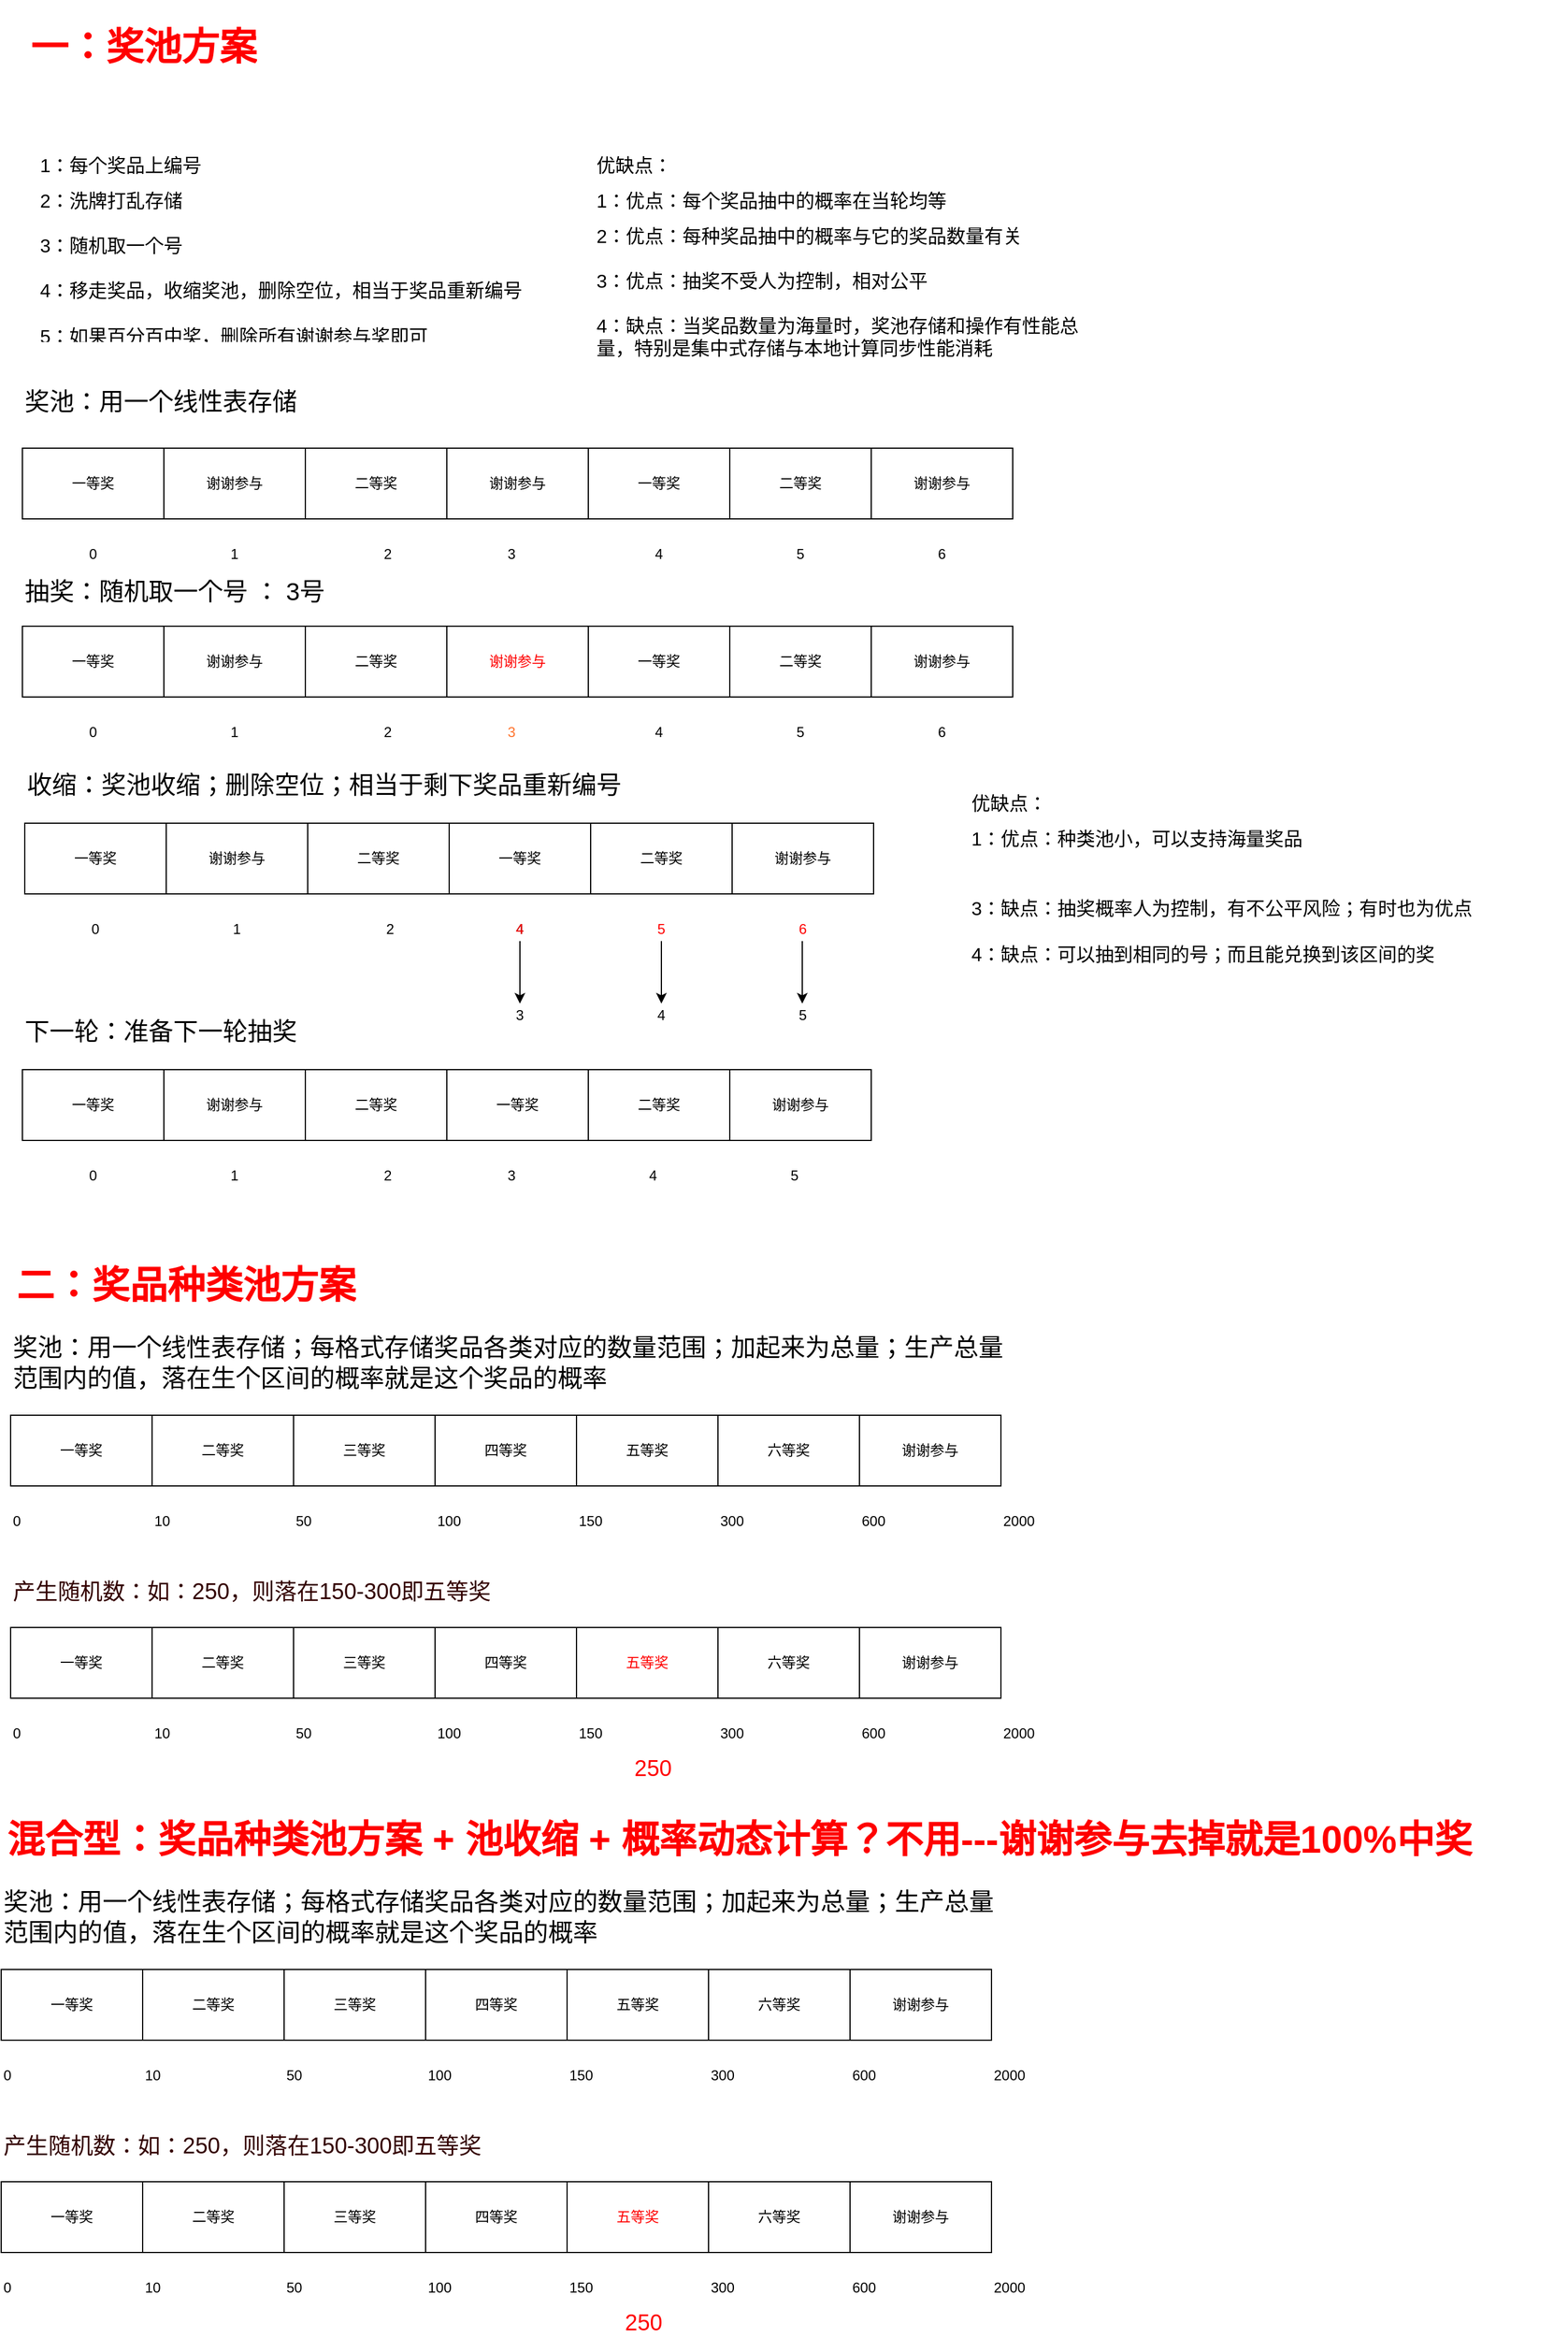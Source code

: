 <mxfile version="14.8.6" type="github">
  <diagram id="Z5xzxhm7ZqA-9We6Hihh" name="第 1 页">
    <mxGraphModel dx="1278" dy="1673" grid="1" gridSize="10" guides="1" tooltips="1" connect="1" arrows="1" fold="1" page="1" pageScale="1" pageWidth="827" pageHeight="1169" math="0" shadow="0">
      <root>
        <mxCell id="0" />
        <mxCell id="1" parent="0" />
        <mxCell id="oC6Kfuh_bPXCMeebPesq-1" value="" style="rounded=0;whiteSpace=wrap;html=1;" vertex="1" parent="1">
          <mxGeometry x="150" y="140" width="830" height="60" as="geometry" />
        </mxCell>
        <mxCell id="oC6Kfuh_bPXCMeebPesq-2" value="一等奖" style="rounded=0;whiteSpace=wrap;html=1;" vertex="1" parent="1">
          <mxGeometry x="150" y="140" width="120" height="60" as="geometry" />
        </mxCell>
        <mxCell id="oC6Kfuh_bPXCMeebPesq-3" value="谢谢参与" style="rounded=0;whiteSpace=wrap;html=1;" vertex="1" parent="1">
          <mxGeometry x="270" y="140" width="120" height="60" as="geometry" />
        </mxCell>
        <mxCell id="oC6Kfuh_bPXCMeebPesq-4" value="二等奖" style="rounded=0;whiteSpace=wrap;html=1;" vertex="1" parent="1">
          <mxGeometry x="390" y="140" width="120" height="60" as="geometry" />
        </mxCell>
        <mxCell id="oC6Kfuh_bPXCMeebPesq-5" value="&lt;span&gt;谢谢参与&lt;/span&gt;" style="rounded=0;whiteSpace=wrap;html=1;" vertex="1" parent="1">
          <mxGeometry x="510" y="140" width="120" height="60" as="geometry" />
        </mxCell>
        <mxCell id="oC6Kfuh_bPXCMeebPesq-6" value="一等奖" style="rounded=0;whiteSpace=wrap;html=1;" vertex="1" parent="1">
          <mxGeometry x="630" y="140" width="120" height="60" as="geometry" />
        </mxCell>
        <mxCell id="oC6Kfuh_bPXCMeebPesq-7" value="二等奖" style="rounded=0;whiteSpace=wrap;html=1;" vertex="1" parent="1">
          <mxGeometry x="750" y="140" width="120" height="60" as="geometry" />
        </mxCell>
        <mxCell id="oC6Kfuh_bPXCMeebPesq-8" value="&lt;span&gt;谢谢参与&lt;/span&gt;" style="rounded=0;whiteSpace=wrap;html=1;" vertex="1" parent="1">
          <mxGeometry x="870" y="140" width="120" height="60" as="geometry" />
        </mxCell>
        <mxCell id="oC6Kfuh_bPXCMeebPesq-9" value="0" style="text;html=1;strokeColor=none;fillColor=none;align=center;verticalAlign=middle;whiteSpace=wrap;rounded=0;" vertex="1" parent="1">
          <mxGeometry x="190" y="220" width="40" height="20" as="geometry" />
        </mxCell>
        <mxCell id="oC6Kfuh_bPXCMeebPesq-10" value="4" style="text;html=1;strokeColor=none;fillColor=none;align=center;verticalAlign=middle;whiteSpace=wrap;rounded=0;" vertex="1" parent="1">
          <mxGeometry x="670" y="220" width="40" height="20" as="geometry" />
        </mxCell>
        <mxCell id="oC6Kfuh_bPXCMeebPesq-11" value="3" style="text;html=1;strokeColor=none;fillColor=none;align=center;verticalAlign=middle;whiteSpace=wrap;rounded=0;" vertex="1" parent="1">
          <mxGeometry x="545" y="220" width="40" height="20" as="geometry" />
        </mxCell>
        <mxCell id="oC6Kfuh_bPXCMeebPesq-12" value="2" style="text;html=1;strokeColor=none;fillColor=none;align=center;verticalAlign=middle;whiteSpace=wrap;rounded=0;" vertex="1" parent="1">
          <mxGeometry x="440" y="220" width="40" height="20" as="geometry" />
        </mxCell>
        <mxCell id="oC6Kfuh_bPXCMeebPesq-13" value="1" style="text;html=1;strokeColor=none;fillColor=none;align=center;verticalAlign=middle;whiteSpace=wrap;rounded=0;" vertex="1" parent="1">
          <mxGeometry x="310" y="220" width="40" height="20" as="geometry" />
        </mxCell>
        <mxCell id="oC6Kfuh_bPXCMeebPesq-16" value="5" style="text;html=1;strokeColor=none;fillColor=none;align=center;verticalAlign=middle;whiteSpace=wrap;rounded=0;" vertex="1" parent="1">
          <mxGeometry x="790" y="220" width="40" height="20" as="geometry" />
        </mxCell>
        <mxCell id="oC6Kfuh_bPXCMeebPesq-17" value="6" style="text;html=1;strokeColor=none;fillColor=none;align=center;verticalAlign=middle;whiteSpace=wrap;rounded=0;" vertex="1" parent="1">
          <mxGeometry x="910" y="220" width="40" height="20" as="geometry" />
        </mxCell>
        <mxCell id="oC6Kfuh_bPXCMeebPesq-18" value="奖池：用一个线性表存储" style="text;html=1;strokeColor=none;fillColor=none;align=left;verticalAlign=middle;whiteSpace=wrap;rounded=0;fontSize=21;" vertex="1" parent="1">
          <mxGeometry x="150" y="90" width="260" height="20" as="geometry" />
        </mxCell>
        <mxCell id="oC6Kfuh_bPXCMeebPesq-19" value="&lt;h1 style=&quot;font-size: 16px&quot;&gt;&lt;span style=&quot;font-weight: normal ; font-size: 16px&quot;&gt;1：每个奖品上编号&lt;/span&gt;&lt;/h1&gt;&lt;div&gt;&lt;span style=&quot;font-weight: normal ; font-size: 16px&quot;&gt;2：洗牌打乱存储&lt;/span&gt;&lt;/div&gt;&lt;div&gt;&lt;span style=&quot;font-weight: normal ; font-size: 16px&quot;&gt;&lt;br&gt;&lt;/span&gt;&lt;/div&gt;&lt;div&gt;&lt;span style=&quot;font-weight: normal ; font-size: 16px&quot;&gt;3：随机取一个号&lt;/span&gt;&lt;/div&gt;&lt;div&gt;&lt;span style=&quot;font-weight: normal ; font-size: 16px&quot;&gt;&lt;br&gt;&lt;/span&gt;&lt;/div&gt;&lt;div&gt;&lt;span style=&quot;font-weight: normal ; font-size: 16px&quot;&gt;4：移走奖品，收缩奖池，删除空位，相当于奖品重新编号&lt;/span&gt;&lt;/div&gt;&lt;div&gt;&lt;span style=&quot;font-weight: normal ; font-size: 16px&quot;&gt;&lt;br&gt;&lt;/span&gt;&lt;/div&gt;&lt;div&gt;&lt;span style=&quot;font-weight: normal ; font-size: 16px&quot;&gt;5：如果百分百中奖，删除所有谢谢参与奖即可&lt;/span&gt;&lt;/div&gt;" style="text;html=1;strokeColor=none;fillColor=none;spacing=5;spacingTop=-20;whiteSpace=wrap;overflow=hidden;rounded=0;fontSize=16;fontStyle=1" vertex="1" parent="1">
          <mxGeometry x="160" y="-110" width="448" height="160" as="geometry" />
        </mxCell>
        <mxCell id="oC6Kfuh_bPXCMeebPesq-20" value="" style="rounded=0;whiteSpace=wrap;html=1;" vertex="1" parent="1">
          <mxGeometry x="150" y="291" width="830" height="60" as="geometry" />
        </mxCell>
        <mxCell id="oC6Kfuh_bPXCMeebPesq-21" value="一等奖" style="rounded=0;whiteSpace=wrap;html=1;" vertex="1" parent="1">
          <mxGeometry x="150" y="291" width="120" height="60" as="geometry" />
        </mxCell>
        <mxCell id="oC6Kfuh_bPXCMeebPesq-22" value="谢谢参与" style="rounded=0;whiteSpace=wrap;html=1;" vertex="1" parent="1">
          <mxGeometry x="270" y="291" width="120" height="60" as="geometry" />
        </mxCell>
        <mxCell id="oC6Kfuh_bPXCMeebPesq-23" value="二等奖" style="rounded=0;whiteSpace=wrap;html=1;" vertex="1" parent="1">
          <mxGeometry x="390" y="291" width="120" height="60" as="geometry" />
        </mxCell>
        <mxCell id="oC6Kfuh_bPXCMeebPesq-24" value="&lt;span&gt;谢谢参与&lt;/span&gt;" style="rounded=0;whiteSpace=wrap;html=1;fontColor=#FF0000;" vertex="1" parent="1">
          <mxGeometry x="510" y="291" width="120" height="60" as="geometry" />
        </mxCell>
        <mxCell id="oC6Kfuh_bPXCMeebPesq-25" value="一等奖" style="rounded=0;whiteSpace=wrap;html=1;" vertex="1" parent="1">
          <mxGeometry x="630" y="291" width="120" height="60" as="geometry" />
        </mxCell>
        <mxCell id="oC6Kfuh_bPXCMeebPesq-26" value="二等奖" style="rounded=0;whiteSpace=wrap;html=1;" vertex="1" parent="1">
          <mxGeometry x="750" y="291" width="120" height="60" as="geometry" />
        </mxCell>
        <mxCell id="oC6Kfuh_bPXCMeebPesq-27" value="&lt;span&gt;谢谢参与&lt;/span&gt;" style="rounded=0;whiteSpace=wrap;html=1;" vertex="1" parent="1">
          <mxGeometry x="870" y="291" width="120" height="60" as="geometry" />
        </mxCell>
        <mxCell id="oC6Kfuh_bPXCMeebPesq-28" value="0" style="text;html=1;strokeColor=none;fillColor=none;align=center;verticalAlign=middle;whiteSpace=wrap;rounded=0;" vertex="1" parent="1">
          <mxGeometry x="190" y="371" width="40" height="20" as="geometry" />
        </mxCell>
        <mxCell id="oC6Kfuh_bPXCMeebPesq-29" value="4" style="text;html=1;strokeColor=none;fillColor=none;align=center;verticalAlign=middle;whiteSpace=wrap;rounded=0;" vertex="1" parent="1">
          <mxGeometry x="670" y="371" width="40" height="20" as="geometry" />
        </mxCell>
        <mxCell id="oC6Kfuh_bPXCMeebPesq-30" value="3" style="text;html=1;strokeColor=none;fillColor=none;align=center;verticalAlign=middle;whiteSpace=wrap;rounded=0;fontColor=#FF7530;" vertex="1" parent="1">
          <mxGeometry x="545" y="371" width="40" height="20" as="geometry" />
        </mxCell>
        <mxCell id="oC6Kfuh_bPXCMeebPesq-31" value="2" style="text;html=1;strokeColor=none;fillColor=none;align=center;verticalAlign=middle;whiteSpace=wrap;rounded=0;" vertex="1" parent="1">
          <mxGeometry x="440" y="371" width="40" height="20" as="geometry" />
        </mxCell>
        <mxCell id="oC6Kfuh_bPXCMeebPesq-32" value="1" style="text;html=1;strokeColor=none;fillColor=none;align=center;verticalAlign=middle;whiteSpace=wrap;rounded=0;" vertex="1" parent="1">
          <mxGeometry x="310" y="371" width="40" height="20" as="geometry" />
        </mxCell>
        <mxCell id="oC6Kfuh_bPXCMeebPesq-33" value="5" style="text;html=1;strokeColor=none;fillColor=none;align=center;verticalAlign=middle;whiteSpace=wrap;rounded=0;" vertex="1" parent="1">
          <mxGeometry x="790" y="371" width="40" height="20" as="geometry" />
        </mxCell>
        <mxCell id="oC6Kfuh_bPXCMeebPesq-34" value="6" style="text;html=1;strokeColor=none;fillColor=none;align=center;verticalAlign=middle;whiteSpace=wrap;rounded=0;" vertex="1" parent="1">
          <mxGeometry x="910" y="371" width="40" height="20" as="geometry" />
        </mxCell>
        <mxCell id="oC6Kfuh_bPXCMeebPesq-35" value="抽奖：随机取一个号 ： 3号" style="text;html=1;strokeColor=none;fillColor=none;align=left;verticalAlign=middle;whiteSpace=wrap;rounded=0;fontSize=21;" vertex="1" parent="1">
          <mxGeometry x="150" y="251" width="260" height="20" as="geometry" />
        </mxCell>
        <mxCell id="oC6Kfuh_bPXCMeebPesq-39" value="一等奖" style="rounded=0;whiteSpace=wrap;html=1;" vertex="1" parent="1">
          <mxGeometry x="152" y="458" width="120" height="60" as="geometry" />
        </mxCell>
        <mxCell id="oC6Kfuh_bPXCMeebPesq-40" value="谢谢参与" style="rounded=0;whiteSpace=wrap;html=1;" vertex="1" parent="1">
          <mxGeometry x="272" y="458" width="120" height="60" as="geometry" />
        </mxCell>
        <mxCell id="oC6Kfuh_bPXCMeebPesq-41" value="二等奖" style="rounded=0;whiteSpace=wrap;html=1;" vertex="1" parent="1">
          <mxGeometry x="392" y="458" width="120" height="60" as="geometry" />
        </mxCell>
        <mxCell id="oC6Kfuh_bPXCMeebPesq-43" value="一等奖" style="rounded=0;whiteSpace=wrap;html=1;" vertex="1" parent="1">
          <mxGeometry x="512" y="458" width="120" height="60" as="geometry" />
        </mxCell>
        <mxCell id="oC6Kfuh_bPXCMeebPesq-44" value="二等奖" style="rounded=0;whiteSpace=wrap;html=1;" vertex="1" parent="1">
          <mxGeometry x="632" y="458" width="120" height="60" as="geometry" />
        </mxCell>
        <mxCell id="oC6Kfuh_bPXCMeebPesq-45" value="&lt;span&gt;谢谢参与&lt;/span&gt;" style="rounded=0;whiteSpace=wrap;html=1;" vertex="1" parent="1">
          <mxGeometry x="752" y="458" width="120" height="60" as="geometry" />
        </mxCell>
        <mxCell id="oC6Kfuh_bPXCMeebPesq-46" value="0" style="text;html=1;strokeColor=none;fillColor=none;align=center;verticalAlign=middle;whiteSpace=wrap;rounded=0;" vertex="1" parent="1">
          <mxGeometry x="192" y="538" width="40" height="20" as="geometry" />
        </mxCell>
        <mxCell id="oC6Kfuh_bPXCMeebPesq-47" value="4" style="text;html=1;strokeColor=none;fillColor=none;align=center;verticalAlign=middle;whiteSpace=wrap;rounded=0;" vertex="1" parent="1">
          <mxGeometry x="552" y="538" width="40" height="20" as="geometry" />
        </mxCell>
        <mxCell id="oC6Kfuh_bPXCMeebPesq-49" value="2" style="text;html=1;strokeColor=none;fillColor=none;align=center;verticalAlign=middle;whiteSpace=wrap;rounded=0;" vertex="1" parent="1">
          <mxGeometry x="442" y="538" width="40" height="20" as="geometry" />
        </mxCell>
        <mxCell id="oC6Kfuh_bPXCMeebPesq-50" value="1" style="text;html=1;strokeColor=none;fillColor=none;align=center;verticalAlign=middle;whiteSpace=wrap;rounded=0;" vertex="1" parent="1">
          <mxGeometry x="312" y="538" width="40" height="20" as="geometry" />
        </mxCell>
        <mxCell id="oC6Kfuh_bPXCMeebPesq-51" value="5" style="text;html=1;strokeColor=none;fillColor=none;align=center;verticalAlign=middle;whiteSpace=wrap;rounded=0;fontColor=#FF0000;" vertex="1" parent="1">
          <mxGeometry x="672" y="538" width="40" height="20" as="geometry" />
        </mxCell>
        <mxCell id="oC6Kfuh_bPXCMeebPesq-52" value="6" style="text;html=1;strokeColor=none;fillColor=none;align=center;verticalAlign=middle;whiteSpace=wrap;rounded=0;fontColor=#FF0000;" vertex="1" parent="1">
          <mxGeometry x="792" y="538" width="40" height="20" as="geometry" />
        </mxCell>
        <mxCell id="oC6Kfuh_bPXCMeebPesq-53" value="收缩：奖池收缩；删除空位；相当于剩下奖品重新编号" style="text;html=1;strokeColor=none;fillColor=none;align=left;verticalAlign=middle;whiteSpace=wrap;rounded=0;fontSize=21;" vertex="1" parent="1">
          <mxGeometry x="152" y="415" width="578" height="20" as="geometry" />
        </mxCell>
        <mxCell id="oC6Kfuh_bPXCMeebPesq-54" value="4" style="text;html=1;strokeColor=none;fillColor=none;align=center;verticalAlign=middle;whiteSpace=wrap;rounded=0;fontColor=#FF0000;" vertex="1" parent="1">
          <mxGeometry x="552" y="538" width="40" height="20" as="geometry" />
        </mxCell>
        <mxCell id="oC6Kfuh_bPXCMeebPesq-55" value="3" style="text;html=1;strokeColor=none;fillColor=none;align=center;verticalAlign=middle;whiteSpace=wrap;rounded=0;" vertex="1" parent="1">
          <mxGeometry x="552" y="611" width="40" height="20" as="geometry" />
        </mxCell>
        <mxCell id="oC6Kfuh_bPXCMeebPesq-56" value="5" style="text;html=1;strokeColor=none;fillColor=none;align=center;verticalAlign=middle;whiteSpace=wrap;rounded=0;" vertex="1" parent="1">
          <mxGeometry x="792" y="611" width="40" height="20" as="geometry" />
        </mxCell>
        <mxCell id="oC6Kfuh_bPXCMeebPesq-57" value="4" style="text;html=1;strokeColor=none;fillColor=none;align=center;verticalAlign=middle;whiteSpace=wrap;rounded=0;" vertex="1" parent="1">
          <mxGeometry x="672" y="611" width="40" height="20" as="geometry" />
        </mxCell>
        <mxCell id="oC6Kfuh_bPXCMeebPesq-58" value="" style="endArrow=classic;html=1;fontSize=16;fontColor=#FF0000;entryX=0.5;entryY=0;entryDx=0;entryDy=0;exitX=0.5;exitY=1;exitDx=0;exitDy=0;" edge="1" parent="1" source="oC6Kfuh_bPXCMeebPesq-54" target="oC6Kfuh_bPXCMeebPesq-55">
          <mxGeometry width="50" height="50" relative="1" as="geometry">
            <mxPoint x="572" y="571" as="sourcePoint" />
            <mxPoint x="480" y="651" as="targetPoint" />
          </mxGeometry>
        </mxCell>
        <mxCell id="oC6Kfuh_bPXCMeebPesq-59" value="" style="endArrow=classic;html=1;fontSize=16;fontColor=#FF0000;entryX=0.5;entryY=0;entryDx=0;entryDy=0;exitX=0.5;exitY=1;exitDx=0;exitDy=0;" edge="1" parent="1">
          <mxGeometry width="50" height="50" relative="1" as="geometry">
            <mxPoint x="692" y="558" as="sourcePoint" />
            <mxPoint x="692" y="611" as="targetPoint" />
          </mxGeometry>
        </mxCell>
        <mxCell id="oC6Kfuh_bPXCMeebPesq-62" value="" style="endArrow=classic;html=1;fontSize=16;fontColor=#FF0000;entryX=0.5;entryY=0;entryDx=0;entryDy=0;exitX=0.5;exitY=1;exitDx=0;exitDy=0;" edge="1" parent="1">
          <mxGeometry width="50" height="50" relative="1" as="geometry">
            <mxPoint x="811.5" y="558" as="sourcePoint" />
            <mxPoint x="811.5" y="611" as="targetPoint" />
          </mxGeometry>
        </mxCell>
        <mxCell id="oC6Kfuh_bPXCMeebPesq-63" value="一等奖" style="rounded=0;whiteSpace=wrap;html=1;" vertex="1" parent="1">
          <mxGeometry x="150" y="667" width="120" height="60" as="geometry" />
        </mxCell>
        <mxCell id="oC6Kfuh_bPXCMeebPesq-64" value="谢谢参与" style="rounded=0;whiteSpace=wrap;html=1;" vertex="1" parent="1">
          <mxGeometry x="270" y="667" width="120" height="60" as="geometry" />
        </mxCell>
        <mxCell id="oC6Kfuh_bPXCMeebPesq-65" value="二等奖" style="rounded=0;whiteSpace=wrap;html=1;" vertex="1" parent="1">
          <mxGeometry x="390" y="667" width="120" height="60" as="geometry" />
        </mxCell>
        <mxCell id="oC6Kfuh_bPXCMeebPesq-66" value="一等奖" style="rounded=0;whiteSpace=wrap;html=1;" vertex="1" parent="1">
          <mxGeometry x="510" y="667" width="120" height="60" as="geometry" />
        </mxCell>
        <mxCell id="oC6Kfuh_bPXCMeebPesq-67" value="二等奖" style="rounded=0;whiteSpace=wrap;html=1;" vertex="1" parent="1">
          <mxGeometry x="630" y="667" width="120" height="60" as="geometry" />
        </mxCell>
        <mxCell id="oC6Kfuh_bPXCMeebPesq-68" value="&lt;span&gt;谢谢参与&lt;/span&gt;" style="rounded=0;whiteSpace=wrap;html=1;" vertex="1" parent="1">
          <mxGeometry x="750" y="667" width="120" height="60" as="geometry" />
        </mxCell>
        <mxCell id="oC6Kfuh_bPXCMeebPesq-69" value="0" style="text;html=1;strokeColor=none;fillColor=none;align=center;verticalAlign=middle;whiteSpace=wrap;rounded=0;" vertex="1" parent="1">
          <mxGeometry x="190" y="747" width="40" height="20" as="geometry" />
        </mxCell>
        <mxCell id="oC6Kfuh_bPXCMeebPesq-71" value="2" style="text;html=1;strokeColor=none;fillColor=none;align=center;verticalAlign=middle;whiteSpace=wrap;rounded=0;" vertex="1" parent="1">
          <mxGeometry x="440" y="747" width="40" height="20" as="geometry" />
        </mxCell>
        <mxCell id="oC6Kfuh_bPXCMeebPesq-72" value="1" style="text;html=1;strokeColor=none;fillColor=none;align=center;verticalAlign=middle;whiteSpace=wrap;rounded=0;" vertex="1" parent="1">
          <mxGeometry x="310" y="747" width="40" height="20" as="geometry" />
        </mxCell>
        <mxCell id="oC6Kfuh_bPXCMeebPesq-75" value="下一轮：准备下一轮抽奖" style="text;html=1;strokeColor=none;fillColor=none;align=left;verticalAlign=middle;whiteSpace=wrap;rounded=0;fontSize=21;" vertex="1" parent="1">
          <mxGeometry x="150" y="624" width="578" height="20" as="geometry" />
        </mxCell>
        <mxCell id="oC6Kfuh_bPXCMeebPesq-77" value="3" style="text;html=1;strokeColor=none;fillColor=none;align=center;verticalAlign=middle;whiteSpace=wrap;rounded=0;" vertex="1" parent="1">
          <mxGeometry x="545" y="747" width="40" height="20" as="geometry" />
        </mxCell>
        <mxCell id="oC6Kfuh_bPXCMeebPesq-78" value="5" style="text;html=1;strokeColor=none;fillColor=none;align=center;verticalAlign=middle;whiteSpace=wrap;rounded=0;" vertex="1" parent="1">
          <mxGeometry x="785" y="747" width="40" height="20" as="geometry" />
        </mxCell>
        <mxCell id="oC6Kfuh_bPXCMeebPesq-79" value="4" style="text;html=1;strokeColor=none;fillColor=none;align=center;verticalAlign=middle;whiteSpace=wrap;rounded=0;" vertex="1" parent="1">
          <mxGeometry x="665" y="747" width="40" height="20" as="geometry" />
        </mxCell>
        <mxCell id="oC6Kfuh_bPXCMeebPesq-83" value="&lt;h1 style=&quot;font-size: 16px&quot;&gt;&lt;span style=&quot;font-weight: 400&quot;&gt;优缺点：&lt;/span&gt;&lt;/h1&gt;&lt;h1 style=&quot;font-size: 16px&quot;&gt;&lt;span style=&quot;font-weight: normal ; font-size: 16px&quot;&gt;1：优点：每个奖品抽中的概率在当轮均等&lt;/span&gt;&lt;/h1&gt;&lt;div&gt;&lt;span style=&quot;font-weight: normal ; font-size: 16px&quot;&gt;2：优点：每种奖品抽中的概率与它的奖品数量有关&lt;/span&gt;&lt;/div&gt;&lt;div&gt;&lt;span style=&quot;font-weight: normal ; font-size: 16px&quot;&gt;&lt;br&gt;&lt;/span&gt;&lt;/div&gt;&lt;div&gt;&lt;span style=&quot;font-weight: normal ; font-size: 16px&quot;&gt;3：优点：抽奖不受人为控制，相对公平&lt;/span&gt;&lt;/div&gt;&lt;div&gt;&lt;span style=&quot;font-weight: normal ; font-size: 16px&quot;&gt;&lt;br&gt;&lt;/span&gt;&lt;/div&gt;&lt;div&gt;&lt;span style=&quot;font-weight: normal ; font-size: 16px&quot;&gt;4：缺点：当奖品数量为海量时，奖池存储和操作有性能总量，特别是集中式存储与本地计算同步性能消耗&lt;br&gt;&lt;/span&gt;&lt;/div&gt;" style="text;html=1;strokeColor=none;fillColor=none;spacing=5;spacingTop=-20;whiteSpace=wrap;overflow=hidden;rounded=0;fontSize=16;fontStyle=1" vertex="1" parent="1">
          <mxGeometry x="632" y="-110" width="448" height="180" as="geometry" />
        </mxCell>
        <mxCell id="oC6Kfuh_bPXCMeebPesq-84" value="&lt;h1&gt;一：奖池方案&lt;/h1&gt;" style="text;html=1;strokeColor=none;fillColor=none;spacing=5;spacingTop=-20;whiteSpace=wrap;overflow=hidden;rounded=0;fontSize=16;fontColor=#FF0000;align=left;" vertex="1" parent="1">
          <mxGeometry x="152" y="-230" width="428" height="70" as="geometry" />
        </mxCell>
        <mxCell id="oC6Kfuh_bPXCMeebPesq-85" value="&lt;h1&gt;二：奖品种类池方案&lt;/h1&gt;" style="text;html=1;strokeColor=none;fillColor=none;spacing=5;spacingTop=-20;whiteSpace=wrap;overflow=hidden;rounded=0;fontSize=16;fontColor=#FF0000;align=left;" vertex="1" parent="1">
          <mxGeometry x="140" y="820" width="428" height="70" as="geometry" />
        </mxCell>
        <mxCell id="oC6Kfuh_bPXCMeebPesq-86" value="" style="rounded=0;whiteSpace=wrap;html=1;" vertex="1" parent="1">
          <mxGeometry x="140" y="960" width="830" height="60" as="geometry" />
        </mxCell>
        <mxCell id="oC6Kfuh_bPXCMeebPesq-87" value="一等奖" style="rounded=0;whiteSpace=wrap;html=1;" vertex="1" parent="1">
          <mxGeometry x="140" y="960" width="120" height="60" as="geometry" />
        </mxCell>
        <mxCell id="oC6Kfuh_bPXCMeebPesq-88" value="二等奖" style="rounded=0;whiteSpace=wrap;html=1;" vertex="1" parent="1">
          <mxGeometry x="260" y="960" width="120" height="60" as="geometry" />
        </mxCell>
        <mxCell id="oC6Kfuh_bPXCMeebPesq-89" value="三等奖" style="rounded=0;whiteSpace=wrap;html=1;" vertex="1" parent="1">
          <mxGeometry x="380" y="960" width="120" height="60" as="geometry" />
        </mxCell>
        <mxCell id="oC6Kfuh_bPXCMeebPesq-90" value="四等奖" style="rounded=0;whiteSpace=wrap;html=1;" vertex="1" parent="1">
          <mxGeometry x="500" y="960" width="120" height="60" as="geometry" />
        </mxCell>
        <mxCell id="oC6Kfuh_bPXCMeebPesq-91" value="五等奖" style="rounded=0;whiteSpace=wrap;html=1;" vertex="1" parent="1">
          <mxGeometry x="620" y="960" width="120" height="60" as="geometry" />
        </mxCell>
        <mxCell id="oC6Kfuh_bPXCMeebPesq-92" value="六等奖" style="rounded=0;whiteSpace=wrap;html=1;" vertex="1" parent="1">
          <mxGeometry x="740" y="960" width="120" height="60" as="geometry" />
        </mxCell>
        <mxCell id="oC6Kfuh_bPXCMeebPesq-93" value="&lt;span&gt;谢谢参与&lt;/span&gt;" style="rounded=0;whiteSpace=wrap;html=1;" vertex="1" parent="1">
          <mxGeometry x="860" y="960" width="120" height="60" as="geometry" />
        </mxCell>
        <mxCell id="oC6Kfuh_bPXCMeebPesq-94" value="0" style="text;html=1;strokeColor=none;fillColor=none;align=left;verticalAlign=middle;whiteSpace=wrap;rounded=0;" vertex="1" parent="1">
          <mxGeometry x="140" y="1040" width="40" height="20" as="geometry" />
        </mxCell>
        <mxCell id="oC6Kfuh_bPXCMeebPesq-97" value="100" style="text;html=1;strokeColor=none;fillColor=none;align=left;verticalAlign=middle;whiteSpace=wrap;rounded=0;" vertex="1" parent="1">
          <mxGeometry x="500" y="1040" width="40" height="20" as="geometry" />
        </mxCell>
        <mxCell id="oC6Kfuh_bPXCMeebPesq-98" value="50" style="text;html=1;strokeColor=none;fillColor=none;align=left;verticalAlign=middle;whiteSpace=wrap;rounded=0;" vertex="1" parent="1">
          <mxGeometry x="380" y="1040" width="40" height="20" as="geometry" />
        </mxCell>
        <mxCell id="oC6Kfuh_bPXCMeebPesq-101" value="奖池：用一个线性表存储；每格式存储奖品各类对应的数量范围；加起来为总量；生产总量范围内的值，落在生个区间的概率就是这个奖品的概率" style="text;html=1;strokeColor=none;fillColor=none;align=left;verticalAlign=middle;whiteSpace=wrap;rounded=0;fontSize=21;" vertex="1" parent="1">
          <mxGeometry x="140" y="880" width="850" height="70" as="geometry" />
        </mxCell>
        <mxCell id="oC6Kfuh_bPXCMeebPesq-102" value="10" style="text;html=1;strokeColor=none;fillColor=none;align=left;verticalAlign=middle;whiteSpace=wrap;rounded=0;" vertex="1" parent="1">
          <mxGeometry x="260" y="1040" width="40" height="20" as="geometry" />
        </mxCell>
        <mxCell id="oC6Kfuh_bPXCMeebPesq-104" value="150" style="text;html=1;strokeColor=none;fillColor=none;align=left;verticalAlign=middle;whiteSpace=wrap;rounded=0;" vertex="1" parent="1">
          <mxGeometry x="620" y="1040" width="40" height="20" as="geometry" />
        </mxCell>
        <mxCell id="oC6Kfuh_bPXCMeebPesq-105" value="300" style="text;html=1;strokeColor=none;fillColor=none;align=left;verticalAlign=middle;whiteSpace=wrap;rounded=0;" vertex="1" parent="1">
          <mxGeometry x="740" y="1040" width="40" height="20" as="geometry" />
        </mxCell>
        <mxCell id="oC6Kfuh_bPXCMeebPesq-106" value="600" style="text;html=1;strokeColor=none;fillColor=none;align=left;verticalAlign=middle;whiteSpace=wrap;rounded=0;" vertex="1" parent="1">
          <mxGeometry x="860" y="1040" width="40" height="20" as="geometry" />
        </mxCell>
        <mxCell id="oC6Kfuh_bPXCMeebPesq-107" value="2000" style="text;html=1;strokeColor=none;fillColor=none;align=left;verticalAlign=middle;whiteSpace=wrap;rounded=0;" vertex="1" parent="1">
          <mxGeometry x="980" y="1040" width="40" height="20" as="geometry" />
        </mxCell>
        <mxCell id="oC6Kfuh_bPXCMeebPesq-108" value="" style="rounded=0;whiteSpace=wrap;html=1;" vertex="1" parent="1">
          <mxGeometry x="140" y="1140" width="830" height="60" as="geometry" />
        </mxCell>
        <mxCell id="oC6Kfuh_bPXCMeebPesq-109" value="一等奖" style="rounded=0;whiteSpace=wrap;html=1;" vertex="1" parent="1">
          <mxGeometry x="140" y="1140" width="120" height="60" as="geometry" />
        </mxCell>
        <mxCell id="oC6Kfuh_bPXCMeebPesq-110" value="二等奖" style="rounded=0;whiteSpace=wrap;html=1;" vertex="1" parent="1">
          <mxGeometry x="260" y="1140" width="120" height="60" as="geometry" />
        </mxCell>
        <mxCell id="oC6Kfuh_bPXCMeebPesq-111" value="三等奖" style="rounded=0;whiteSpace=wrap;html=1;" vertex="1" parent="1">
          <mxGeometry x="380" y="1140" width="120" height="60" as="geometry" />
        </mxCell>
        <mxCell id="oC6Kfuh_bPXCMeebPesq-112" value="四等奖" style="rounded=0;whiteSpace=wrap;html=1;" vertex="1" parent="1">
          <mxGeometry x="500" y="1140" width="120" height="60" as="geometry" />
        </mxCell>
        <mxCell id="oC6Kfuh_bPXCMeebPesq-113" value="五等奖" style="rounded=0;whiteSpace=wrap;html=1;fontColor=#FF0000;" vertex="1" parent="1">
          <mxGeometry x="620" y="1140" width="120" height="60" as="geometry" />
        </mxCell>
        <mxCell id="oC6Kfuh_bPXCMeebPesq-114" value="六等奖" style="rounded=0;whiteSpace=wrap;html=1;" vertex="1" parent="1">
          <mxGeometry x="740" y="1140" width="120" height="60" as="geometry" />
        </mxCell>
        <mxCell id="oC6Kfuh_bPXCMeebPesq-115" value="&lt;span&gt;谢谢参与&lt;/span&gt;" style="rounded=0;whiteSpace=wrap;html=1;" vertex="1" parent="1">
          <mxGeometry x="860" y="1140" width="120" height="60" as="geometry" />
        </mxCell>
        <mxCell id="oC6Kfuh_bPXCMeebPesq-116" value="0" style="text;html=1;strokeColor=none;fillColor=none;align=left;verticalAlign=middle;whiteSpace=wrap;rounded=0;" vertex="1" parent="1">
          <mxGeometry x="140" y="1220" width="40" height="20" as="geometry" />
        </mxCell>
        <mxCell id="oC6Kfuh_bPXCMeebPesq-117" value="100" style="text;html=1;strokeColor=none;fillColor=none;align=left;verticalAlign=middle;whiteSpace=wrap;rounded=0;" vertex="1" parent="1">
          <mxGeometry x="500" y="1220" width="40" height="20" as="geometry" />
        </mxCell>
        <mxCell id="oC6Kfuh_bPXCMeebPesq-118" value="50" style="text;html=1;strokeColor=none;fillColor=none;align=left;verticalAlign=middle;whiteSpace=wrap;rounded=0;" vertex="1" parent="1">
          <mxGeometry x="380" y="1220" width="40" height="20" as="geometry" />
        </mxCell>
        <mxCell id="oC6Kfuh_bPXCMeebPesq-119" value="10" style="text;html=1;strokeColor=none;fillColor=none;align=left;verticalAlign=middle;whiteSpace=wrap;rounded=0;" vertex="1" parent="1">
          <mxGeometry x="260" y="1220" width="40" height="20" as="geometry" />
        </mxCell>
        <mxCell id="oC6Kfuh_bPXCMeebPesq-120" value="150" style="text;html=1;strokeColor=none;fillColor=none;align=left;verticalAlign=middle;whiteSpace=wrap;rounded=0;" vertex="1" parent="1">
          <mxGeometry x="620" y="1220" width="40" height="20" as="geometry" />
        </mxCell>
        <mxCell id="oC6Kfuh_bPXCMeebPesq-121" value="300" style="text;html=1;strokeColor=none;fillColor=none;align=left;verticalAlign=middle;whiteSpace=wrap;rounded=0;" vertex="1" parent="1">
          <mxGeometry x="740" y="1220" width="40" height="20" as="geometry" />
        </mxCell>
        <mxCell id="oC6Kfuh_bPXCMeebPesq-122" value="600" style="text;html=1;strokeColor=none;fillColor=none;align=left;verticalAlign=middle;whiteSpace=wrap;rounded=0;" vertex="1" parent="1">
          <mxGeometry x="860" y="1220" width="40" height="20" as="geometry" />
        </mxCell>
        <mxCell id="oC6Kfuh_bPXCMeebPesq-123" value="2000" style="text;html=1;strokeColor=none;fillColor=none;align=left;verticalAlign=middle;whiteSpace=wrap;rounded=0;" vertex="1" parent="1">
          <mxGeometry x="980" y="1220" width="40" height="20" as="geometry" />
        </mxCell>
        <mxCell id="oC6Kfuh_bPXCMeebPesq-124" value="产生随机数：如：250，则落在150-300即五等奖" style="text;html=1;strokeColor=none;fillColor=none;align=left;verticalAlign=middle;whiteSpace=wrap;rounded=0;fontSize=19;fontColor=#330000;fontStyle=0" vertex="1" parent="1">
          <mxGeometry x="140" y="1100" width="520" height="20" as="geometry" />
        </mxCell>
        <mxCell id="oC6Kfuh_bPXCMeebPesq-125" value="250" style="text;html=1;strokeColor=none;fillColor=none;align=center;verticalAlign=middle;whiteSpace=wrap;rounded=0;fontSize=19;fontColor=#FF0000;" vertex="1" parent="1">
          <mxGeometry x="665" y="1250" width="40" height="20" as="geometry" />
        </mxCell>
        <mxCell id="oC6Kfuh_bPXCMeebPesq-126" value="&lt;h1&gt;混合型：奖品种类池方案 +&amp;nbsp;池收缩 +&amp;nbsp;概率动态计算？不用---谢谢参与去掉就是100%中奖&lt;/h1&gt;" style="text;html=1;strokeColor=none;fillColor=none;spacing=5;spacingTop=-20;whiteSpace=wrap;overflow=hidden;rounded=0;fontSize=16;fontColor=#FF0000;align=left;" vertex="1" parent="1">
          <mxGeometry x="132" y="1290" width="1328" height="70" as="geometry" />
        </mxCell>
        <mxCell id="oC6Kfuh_bPXCMeebPesq-127" value="" style="rounded=0;whiteSpace=wrap;html=1;" vertex="1" parent="1">
          <mxGeometry x="132" y="1430" width="830" height="60" as="geometry" />
        </mxCell>
        <mxCell id="oC6Kfuh_bPXCMeebPesq-128" value="一等奖" style="rounded=0;whiteSpace=wrap;html=1;" vertex="1" parent="1">
          <mxGeometry x="132" y="1430" width="120" height="60" as="geometry" />
        </mxCell>
        <mxCell id="oC6Kfuh_bPXCMeebPesq-129" value="二等奖" style="rounded=0;whiteSpace=wrap;html=1;" vertex="1" parent="1">
          <mxGeometry x="252" y="1430" width="120" height="60" as="geometry" />
        </mxCell>
        <mxCell id="oC6Kfuh_bPXCMeebPesq-130" value="三等奖" style="rounded=0;whiteSpace=wrap;html=1;" vertex="1" parent="1">
          <mxGeometry x="372" y="1430" width="120" height="60" as="geometry" />
        </mxCell>
        <mxCell id="oC6Kfuh_bPXCMeebPesq-131" value="四等奖" style="rounded=0;whiteSpace=wrap;html=1;" vertex="1" parent="1">
          <mxGeometry x="492" y="1430" width="120" height="60" as="geometry" />
        </mxCell>
        <mxCell id="oC6Kfuh_bPXCMeebPesq-132" value="五等奖" style="rounded=0;whiteSpace=wrap;html=1;" vertex="1" parent="1">
          <mxGeometry x="612" y="1430" width="120" height="60" as="geometry" />
        </mxCell>
        <mxCell id="oC6Kfuh_bPXCMeebPesq-133" value="六等奖" style="rounded=0;whiteSpace=wrap;html=1;" vertex="1" parent="1">
          <mxGeometry x="732" y="1430" width="120" height="60" as="geometry" />
        </mxCell>
        <mxCell id="oC6Kfuh_bPXCMeebPesq-134" value="&lt;span&gt;谢谢参与&lt;/span&gt;" style="rounded=0;whiteSpace=wrap;html=1;" vertex="1" parent="1">
          <mxGeometry x="852" y="1430" width="120" height="60" as="geometry" />
        </mxCell>
        <mxCell id="oC6Kfuh_bPXCMeebPesq-135" value="0" style="text;html=1;strokeColor=none;fillColor=none;align=left;verticalAlign=middle;whiteSpace=wrap;rounded=0;" vertex="1" parent="1">
          <mxGeometry x="132" y="1510" width="40" height="20" as="geometry" />
        </mxCell>
        <mxCell id="oC6Kfuh_bPXCMeebPesq-136" value="100" style="text;html=1;strokeColor=none;fillColor=none;align=left;verticalAlign=middle;whiteSpace=wrap;rounded=0;" vertex="1" parent="1">
          <mxGeometry x="492" y="1510" width="40" height="20" as="geometry" />
        </mxCell>
        <mxCell id="oC6Kfuh_bPXCMeebPesq-137" value="50" style="text;html=1;strokeColor=none;fillColor=none;align=left;verticalAlign=middle;whiteSpace=wrap;rounded=0;" vertex="1" parent="1">
          <mxGeometry x="372" y="1510" width="40" height="20" as="geometry" />
        </mxCell>
        <mxCell id="oC6Kfuh_bPXCMeebPesq-138" value="奖池：用一个线性表存储；每格式存储奖品各类对应的数量范围；加起来为总量；生产总量范围内的值，落在生个区间的概率就是这个奖品的概率" style="text;html=1;strokeColor=none;fillColor=none;align=left;verticalAlign=middle;whiteSpace=wrap;rounded=0;fontSize=21;" vertex="1" parent="1">
          <mxGeometry x="132" y="1350" width="850" height="70" as="geometry" />
        </mxCell>
        <mxCell id="oC6Kfuh_bPXCMeebPesq-139" value="10" style="text;html=1;strokeColor=none;fillColor=none;align=left;verticalAlign=middle;whiteSpace=wrap;rounded=0;" vertex="1" parent="1">
          <mxGeometry x="252" y="1510" width="40" height="20" as="geometry" />
        </mxCell>
        <mxCell id="oC6Kfuh_bPXCMeebPesq-140" value="150" style="text;html=1;strokeColor=none;fillColor=none;align=left;verticalAlign=middle;whiteSpace=wrap;rounded=0;" vertex="1" parent="1">
          <mxGeometry x="612" y="1510" width="40" height="20" as="geometry" />
        </mxCell>
        <mxCell id="oC6Kfuh_bPXCMeebPesq-141" value="300" style="text;html=1;strokeColor=none;fillColor=none;align=left;verticalAlign=middle;whiteSpace=wrap;rounded=0;" vertex="1" parent="1">
          <mxGeometry x="732" y="1510" width="40" height="20" as="geometry" />
        </mxCell>
        <mxCell id="oC6Kfuh_bPXCMeebPesq-142" value="600" style="text;html=1;strokeColor=none;fillColor=none;align=left;verticalAlign=middle;whiteSpace=wrap;rounded=0;" vertex="1" parent="1">
          <mxGeometry x="852" y="1510" width="40" height="20" as="geometry" />
        </mxCell>
        <mxCell id="oC6Kfuh_bPXCMeebPesq-143" value="2000" style="text;html=1;strokeColor=none;fillColor=none;align=left;verticalAlign=middle;whiteSpace=wrap;rounded=0;" vertex="1" parent="1">
          <mxGeometry x="972" y="1510" width="40" height="20" as="geometry" />
        </mxCell>
        <mxCell id="oC6Kfuh_bPXCMeebPesq-144" value="" style="rounded=0;whiteSpace=wrap;html=1;" vertex="1" parent="1">
          <mxGeometry x="132" y="1610" width="830" height="60" as="geometry" />
        </mxCell>
        <mxCell id="oC6Kfuh_bPXCMeebPesq-145" value="一等奖" style="rounded=0;whiteSpace=wrap;html=1;" vertex="1" parent="1">
          <mxGeometry x="132" y="1610" width="120" height="60" as="geometry" />
        </mxCell>
        <mxCell id="oC6Kfuh_bPXCMeebPesq-146" value="二等奖" style="rounded=0;whiteSpace=wrap;html=1;" vertex="1" parent="1">
          <mxGeometry x="252" y="1610" width="120" height="60" as="geometry" />
        </mxCell>
        <mxCell id="oC6Kfuh_bPXCMeebPesq-147" value="三等奖" style="rounded=0;whiteSpace=wrap;html=1;" vertex="1" parent="1">
          <mxGeometry x="372" y="1610" width="120" height="60" as="geometry" />
        </mxCell>
        <mxCell id="oC6Kfuh_bPXCMeebPesq-148" value="四等奖" style="rounded=0;whiteSpace=wrap;html=1;" vertex="1" parent="1">
          <mxGeometry x="492" y="1610" width="120" height="60" as="geometry" />
        </mxCell>
        <mxCell id="oC6Kfuh_bPXCMeebPesq-149" value="五等奖" style="rounded=0;whiteSpace=wrap;html=1;fontColor=#FF0000;" vertex="1" parent="1">
          <mxGeometry x="612" y="1610" width="120" height="60" as="geometry" />
        </mxCell>
        <mxCell id="oC6Kfuh_bPXCMeebPesq-150" value="六等奖" style="rounded=0;whiteSpace=wrap;html=1;" vertex="1" parent="1">
          <mxGeometry x="732" y="1610" width="120" height="60" as="geometry" />
        </mxCell>
        <mxCell id="oC6Kfuh_bPXCMeebPesq-151" value="&lt;span&gt;谢谢参与&lt;/span&gt;" style="rounded=0;whiteSpace=wrap;html=1;" vertex="1" parent="1">
          <mxGeometry x="852" y="1610" width="120" height="60" as="geometry" />
        </mxCell>
        <mxCell id="oC6Kfuh_bPXCMeebPesq-152" value="0" style="text;html=1;strokeColor=none;fillColor=none;align=left;verticalAlign=middle;whiteSpace=wrap;rounded=0;" vertex="1" parent="1">
          <mxGeometry x="132" y="1690" width="40" height="20" as="geometry" />
        </mxCell>
        <mxCell id="oC6Kfuh_bPXCMeebPesq-153" value="100" style="text;html=1;strokeColor=none;fillColor=none;align=left;verticalAlign=middle;whiteSpace=wrap;rounded=0;" vertex="1" parent="1">
          <mxGeometry x="492" y="1690" width="40" height="20" as="geometry" />
        </mxCell>
        <mxCell id="oC6Kfuh_bPXCMeebPesq-154" value="50" style="text;html=1;strokeColor=none;fillColor=none;align=left;verticalAlign=middle;whiteSpace=wrap;rounded=0;" vertex="1" parent="1">
          <mxGeometry x="372" y="1690" width="40" height="20" as="geometry" />
        </mxCell>
        <mxCell id="oC6Kfuh_bPXCMeebPesq-155" value="10" style="text;html=1;strokeColor=none;fillColor=none;align=left;verticalAlign=middle;whiteSpace=wrap;rounded=0;" vertex="1" parent="1">
          <mxGeometry x="252" y="1690" width="40" height="20" as="geometry" />
        </mxCell>
        <mxCell id="oC6Kfuh_bPXCMeebPesq-156" value="150" style="text;html=1;strokeColor=none;fillColor=none;align=left;verticalAlign=middle;whiteSpace=wrap;rounded=0;" vertex="1" parent="1">
          <mxGeometry x="612" y="1690" width="40" height="20" as="geometry" />
        </mxCell>
        <mxCell id="oC6Kfuh_bPXCMeebPesq-157" value="300" style="text;html=1;strokeColor=none;fillColor=none;align=left;verticalAlign=middle;whiteSpace=wrap;rounded=0;" vertex="1" parent="1">
          <mxGeometry x="732" y="1690" width="40" height="20" as="geometry" />
        </mxCell>
        <mxCell id="oC6Kfuh_bPXCMeebPesq-158" value="600" style="text;html=1;strokeColor=none;fillColor=none;align=left;verticalAlign=middle;whiteSpace=wrap;rounded=0;" vertex="1" parent="1">
          <mxGeometry x="852" y="1690" width="40" height="20" as="geometry" />
        </mxCell>
        <mxCell id="oC6Kfuh_bPXCMeebPesq-159" value="2000" style="text;html=1;strokeColor=none;fillColor=none;align=left;verticalAlign=middle;whiteSpace=wrap;rounded=0;" vertex="1" parent="1">
          <mxGeometry x="972" y="1690" width="40" height="20" as="geometry" />
        </mxCell>
        <mxCell id="oC6Kfuh_bPXCMeebPesq-160" value="产生随机数：如：250，则落在150-300即五等奖" style="text;html=1;strokeColor=none;fillColor=none;align=left;verticalAlign=middle;whiteSpace=wrap;rounded=0;fontSize=19;fontColor=#330000;fontStyle=0" vertex="1" parent="1">
          <mxGeometry x="132" y="1570" width="520" height="20" as="geometry" />
        </mxCell>
        <mxCell id="oC6Kfuh_bPXCMeebPesq-161" value="250" style="text;html=1;strokeColor=none;fillColor=none;align=center;verticalAlign=middle;whiteSpace=wrap;rounded=0;fontSize=19;fontColor=#FF0000;" vertex="1" parent="1">
          <mxGeometry x="657" y="1720" width="40" height="20" as="geometry" />
        </mxCell>
        <mxCell id="oC6Kfuh_bPXCMeebPesq-162" value="&lt;h1 style=&quot;font-size: 16px&quot;&gt;&lt;span style=&quot;font-weight: 400&quot;&gt;优缺点：&lt;/span&gt;&lt;/h1&gt;&lt;h1 style=&quot;font-size: 16px&quot;&gt;&lt;span style=&quot;font-weight: normal ; font-size: 16px&quot;&gt;1：优点：种类池小，可以支持海量奖品&lt;/span&gt;&lt;/h1&gt;&lt;h1 style=&quot;font-size: 16px&quot;&gt;&lt;br&gt;&lt;/h1&gt;&lt;div&gt;&lt;span style=&quot;font-weight: normal ; font-size: 16px&quot;&gt;3：缺点：抽奖概率人为控制，有不公平风险；有时也为优点&lt;/span&gt;&lt;/div&gt;&lt;div&gt;&lt;span style=&quot;font-weight: normal ; font-size: 16px&quot;&gt;&lt;br&gt;&lt;/span&gt;&lt;/div&gt;&lt;div&gt;&lt;span style=&quot;font-weight: normal ; font-size: 16px&quot;&gt;4：缺点：可以抽到相同的号；而且能兑换到该区间的奖&lt;br&gt;&lt;/span&gt;&lt;/div&gt;" style="text;html=1;strokeColor=none;fillColor=none;spacing=5;spacingTop=-20;whiteSpace=wrap;overflow=hidden;rounded=0;fontSize=16;fontStyle=1" vertex="1" parent="1">
          <mxGeometry x="950" y="431" width="448" height="180" as="geometry" />
        </mxCell>
      </root>
    </mxGraphModel>
  </diagram>
</mxfile>

